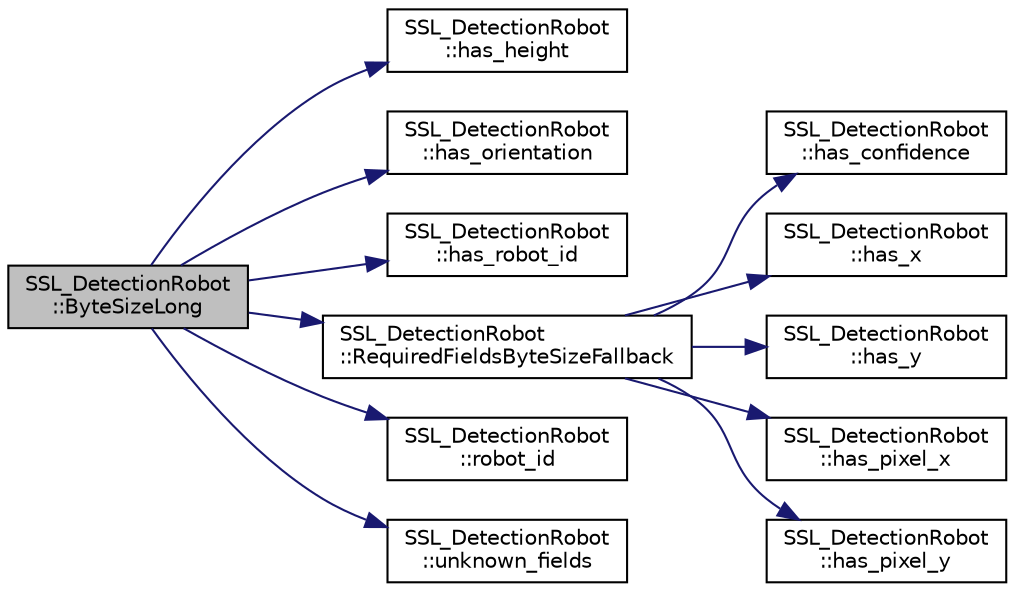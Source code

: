 digraph "SSL_DetectionRobot::ByteSizeLong"
{
 // INTERACTIVE_SVG=YES
  edge [fontname="Helvetica",fontsize="10",labelfontname="Helvetica",labelfontsize="10"];
  node [fontname="Helvetica",fontsize="10",shape=record];
  rankdir="LR";
  Node1 [label="SSL_DetectionRobot\l::ByteSizeLong",height=0.2,width=0.4,color="black", fillcolor="grey75", style="filled", fontcolor="black"];
  Node1 -> Node2 [color="midnightblue",fontsize="10",style="solid",fontname="Helvetica"];
  Node2 [label="SSL_DetectionRobot\l::has_height",height=0.2,width=0.4,color="black", fillcolor="white", style="filled",URL="$d0/d30/class_s_s_l___detection_robot.html#a7da1b7dd7a8ceb766ec818d318796bac"];
  Node1 -> Node3 [color="midnightblue",fontsize="10",style="solid",fontname="Helvetica"];
  Node3 [label="SSL_DetectionRobot\l::has_orientation",height=0.2,width=0.4,color="black", fillcolor="white", style="filled",URL="$d0/d30/class_s_s_l___detection_robot.html#a34487c873a686b45e9fe71b52cb69278"];
  Node1 -> Node4 [color="midnightblue",fontsize="10",style="solid",fontname="Helvetica"];
  Node4 [label="SSL_DetectionRobot\l::has_robot_id",height=0.2,width=0.4,color="black", fillcolor="white", style="filled",URL="$d0/d30/class_s_s_l___detection_robot.html#a34dd202d20152a26ab7fd5260de88396"];
  Node1 -> Node5 [color="midnightblue",fontsize="10",style="solid",fontname="Helvetica"];
  Node5 [label="SSL_DetectionRobot\l::RequiredFieldsByteSizeFallback",height=0.2,width=0.4,color="black", fillcolor="white", style="filled",URL="$d0/d30/class_s_s_l___detection_robot.html#a0c83e8572ecc60cd4d2f61893d6ef7d6"];
  Node5 -> Node6 [color="midnightblue",fontsize="10",style="solid",fontname="Helvetica"];
  Node6 [label="SSL_DetectionRobot\l::has_confidence",height=0.2,width=0.4,color="black", fillcolor="white", style="filled",URL="$d0/d30/class_s_s_l___detection_robot.html#ac93d3192da665905bf6ef4527df2add9"];
  Node5 -> Node7 [color="midnightblue",fontsize="10",style="solid",fontname="Helvetica"];
  Node7 [label="SSL_DetectionRobot\l::has_x",height=0.2,width=0.4,color="black", fillcolor="white", style="filled",URL="$d0/d30/class_s_s_l___detection_robot.html#a7d2e964063b60363bbe580200c4aa8e1"];
  Node5 -> Node8 [color="midnightblue",fontsize="10",style="solid",fontname="Helvetica"];
  Node8 [label="SSL_DetectionRobot\l::has_y",height=0.2,width=0.4,color="black", fillcolor="white", style="filled",URL="$d0/d30/class_s_s_l___detection_robot.html#a1c6405de09273755cf791446e8fd2a3a"];
  Node5 -> Node9 [color="midnightblue",fontsize="10",style="solid",fontname="Helvetica"];
  Node9 [label="SSL_DetectionRobot\l::has_pixel_x",height=0.2,width=0.4,color="black", fillcolor="white", style="filled",URL="$d0/d30/class_s_s_l___detection_robot.html#acae3258c0cd82925d17771b7db3ea9f4"];
  Node5 -> Node10 [color="midnightblue",fontsize="10",style="solid",fontname="Helvetica"];
  Node10 [label="SSL_DetectionRobot\l::has_pixel_y",height=0.2,width=0.4,color="black", fillcolor="white", style="filled",URL="$d0/d30/class_s_s_l___detection_robot.html#a8e9468a2315b05731e0d37f496b3ef47"];
  Node1 -> Node11 [color="midnightblue",fontsize="10",style="solid",fontname="Helvetica"];
  Node11 [label="SSL_DetectionRobot\l::robot_id",height=0.2,width=0.4,color="black", fillcolor="white", style="filled",URL="$d0/d30/class_s_s_l___detection_robot.html#a15d7fb18efdd2a2fc62761cda6c3a3d4"];
  Node1 -> Node12 [color="midnightblue",fontsize="10",style="solid",fontname="Helvetica"];
  Node12 [label="SSL_DetectionRobot\l::unknown_fields",height=0.2,width=0.4,color="black", fillcolor="white", style="filled",URL="$d0/d30/class_s_s_l___detection_robot.html#a8e2233647fdd1542f570fa0c2157e184"];
}
